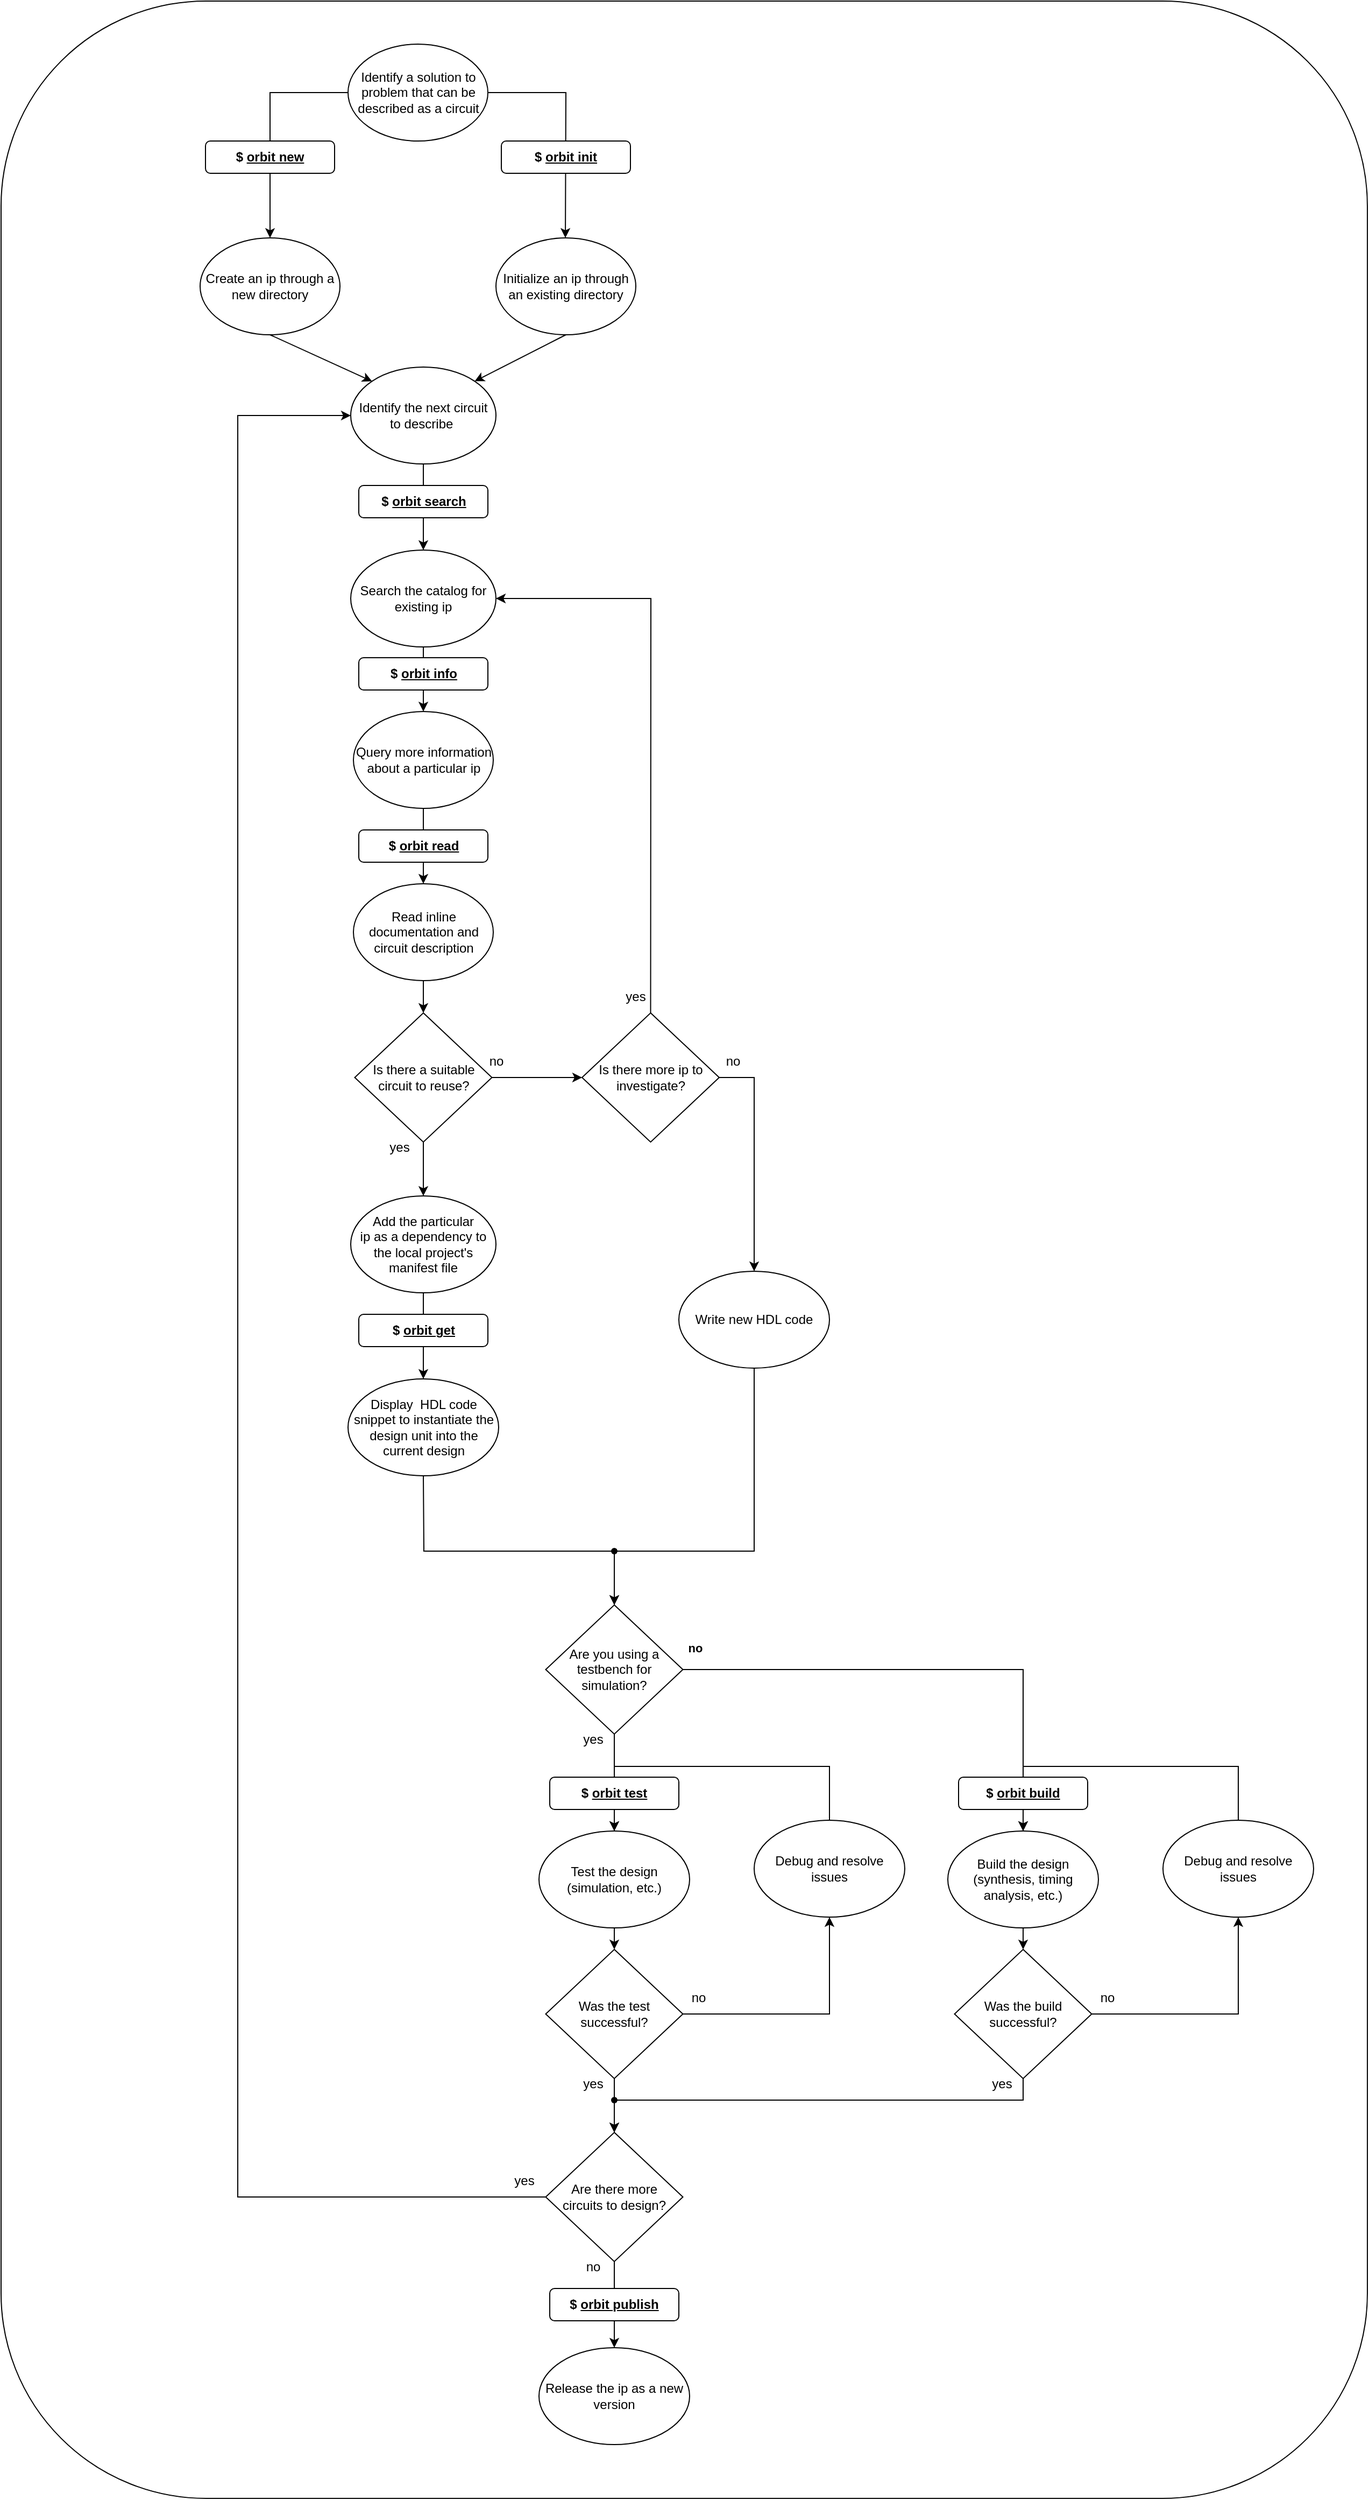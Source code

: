 <mxfile>
    <diagram name="Page-1" id="IcoCdJqZrx8V3Vge2kLJ">
        <mxGraphModel dx="628" dy="1550" grid="1" gridSize="10" guides="1" tooltips="1" connect="1" arrows="1" fold="1" page="1" pageScale="1" pageWidth="1100" pageHeight="850" math="0" shadow="0">
            <root>
                <mxCell id="0"/>
                <mxCell id="1" parent="0"/>
                <mxCell id="34" value="" style="rounded=1;whiteSpace=wrap;html=1;" parent="1" vertex="1">
                    <mxGeometry x="20" y="-30" width="1270" height="2320" as="geometry"/>
                </mxCell>
                <mxCell id="pTbuJ7iXgImnSBN9kEpl-4" value="Write new HDL code" style="ellipse;whiteSpace=wrap;html=1;" parent="1" vertex="1">
                    <mxGeometry x="650" y="1150" width="140" height="90" as="geometry"/>
                </mxCell>
                <mxCell id="pTbuJ7iXgImnSBN9kEpl-5" value="Search the catalog for existing ip" style="ellipse;whiteSpace=wrap;html=1;" parent="1" vertex="1">
                    <mxGeometry x="345" y="480" width="135" height="90" as="geometry"/>
                </mxCell>
                <mxCell id="pTbuJ7iXgImnSBN9kEpl-6" value="Identify the next circuit &lt;br&gt;to describe&amp;nbsp;" style="ellipse;whiteSpace=wrap;html=1;" parent="1" vertex="1">
                    <mxGeometry x="345" y="310" width="135" height="90" as="geometry"/>
                </mxCell>
                <mxCell id="pTbuJ7iXgImnSBN9kEpl-7" value="Query more information about a particular ip" style="ellipse;whiteSpace=wrap;html=1;" parent="1" vertex="1">
                    <mxGeometry x="347.5" y="630" width="130" height="90" as="geometry"/>
                </mxCell>
                <mxCell id="pTbuJ7iXgImnSBN9kEpl-8" value="Is there a suitable circuit to reuse?" style="rhombus;whiteSpace=wrap;html=1;" parent="1" vertex="1">
                    <mxGeometry x="348.75" y="910" width="127.5" height="120" as="geometry"/>
                </mxCell>
                <mxCell id="pTbuJ7iXgImnSBN9kEpl-9" value="Display&amp;nbsp; HDL code snippet to instantiate the design unit into the current design" style="ellipse;whiteSpace=wrap;html=1;" parent="1" vertex="1">
                    <mxGeometry x="342.5" y="1250" width="140" height="90" as="geometry"/>
                </mxCell>
                <mxCell id="pTbuJ7iXgImnSBN9kEpl-11" value="Create an ip through a new directory" style="ellipse;whiteSpace=wrap;html=1;" parent="1" vertex="1">
                    <mxGeometry x="205" y="190" width="130" height="90" as="geometry"/>
                </mxCell>
                <mxCell id="pTbuJ7iXgImnSBN9kEpl-12" value="Initialize an ip through an existing directory" style="ellipse;whiteSpace=wrap;html=1;" parent="1" vertex="1">
                    <mxGeometry x="480" y="190" width="130" height="90" as="geometry"/>
                </mxCell>
                <mxCell id="pTbuJ7iXgImnSBN9kEpl-13" value="" style="endArrow=classic;html=1;rounded=0;entryX=0.5;entryY=0;entryDx=0;entryDy=0;exitX=0;exitY=0.5;exitDx=0;exitDy=0;" parent="1" source="pTbuJ7iXgImnSBN9kEpl-76" target="pTbuJ7iXgImnSBN9kEpl-11" edge="1">
                    <mxGeometry width="50" height="50" relative="1" as="geometry">
                        <mxPoint x="270" y="50" as="sourcePoint"/>
                        <mxPoint x="360" y="80" as="targetPoint"/>
                        <Array as="points">
                            <mxPoint x="270" y="55"/>
                        </Array>
                    </mxGeometry>
                </mxCell>
                <mxCell id="pTbuJ7iXgImnSBN9kEpl-15" value="" style="endArrow=classic;html=1;rounded=0;entryX=0.5;entryY=0;entryDx=0;entryDy=0;exitX=1;exitY=0.5;exitDx=0;exitDy=0;" parent="1" source="pTbuJ7iXgImnSBN9kEpl-76" edge="1">
                    <mxGeometry width="50" height="50" relative="1" as="geometry">
                        <mxPoint x="540" y="30" as="sourcePoint"/>
                        <mxPoint x="544.52" y="190" as="targetPoint"/>
                        <Array as="points">
                            <mxPoint x="545" y="55"/>
                        </Array>
                    </mxGeometry>
                </mxCell>
                <mxCell id="pTbuJ7iXgImnSBN9kEpl-17" value="" style="endArrow=classic;html=1;rounded=0;exitX=0.5;exitY=1;exitDx=0;exitDy=0;entryX=0;entryY=0;entryDx=0;entryDy=0;" parent="1" source="pTbuJ7iXgImnSBN9kEpl-11" target="pTbuJ7iXgImnSBN9kEpl-6" edge="1">
                    <mxGeometry width="50" height="50" relative="1" as="geometry">
                        <mxPoint x="580" y="370" as="sourcePoint"/>
                        <mxPoint x="630" y="320" as="targetPoint"/>
                    </mxGeometry>
                </mxCell>
                <mxCell id="pTbuJ7iXgImnSBN9kEpl-18" value="" style="endArrow=classic;html=1;rounded=0;exitX=0.5;exitY=1;exitDx=0;exitDy=0;entryX=1;entryY=0;entryDx=0;entryDy=0;" parent="1" source="pTbuJ7iXgImnSBN9kEpl-12" target="pTbuJ7iXgImnSBN9kEpl-6" edge="1">
                    <mxGeometry width="50" height="50" relative="1" as="geometry">
                        <mxPoint x="280" y="290" as="sourcePoint"/>
                        <mxPoint x="375" y="333" as="targetPoint"/>
                    </mxGeometry>
                </mxCell>
                <mxCell id="pTbuJ7iXgImnSBN9kEpl-19" value="" style="endArrow=classic;html=1;rounded=0;exitX=0.5;exitY=1;exitDx=0;exitDy=0;" parent="1" source="pTbuJ7iXgImnSBN9kEpl-6" target="pTbuJ7iXgImnSBN9kEpl-5" edge="1">
                    <mxGeometry width="50" height="50" relative="1" as="geometry">
                        <mxPoint x="580" y="530" as="sourcePoint"/>
                        <mxPoint x="630" y="480" as="targetPoint"/>
                    </mxGeometry>
                </mxCell>
                <mxCell id="pTbuJ7iXgImnSBN9kEpl-21" value="" style="endArrow=classic;html=1;rounded=0;exitX=0.5;exitY=1;exitDx=0;exitDy=0;entryX=0.5;entryY=0;entryDx=0;entryDy=0;" parent="1" source="pTbuJ7iXgImnSBN9kEpl-5" target="pTbuJ7iXgImnSBN9kEpl-7" edge="1">
                    <mxGeometry width="50" height="50" relative="1" as="geometry">
                        <mxPoint x="580" y="630" as="sourcePoint"/>
                        <mxPoint x="630" y="580" as="targetPoint"/>
                    </mxGeometry>
                </mxCell>
                <mxCell id="pTbuJ7iXgImnSBN9kEpl-23" value="" style="endArrow=classic;html=1;rounded=0;exitX=0.5;exitY=1;exitDx=0;exitDy=0;entryX=0.5;entryY=0;entryDx=0;entryDy=0;" parent="1" source="pTbuJ7iXgImnSBN9kEpl-7" target="pTbuJ7iXgImnSBN9kEpl-29" edge="1">
                    <mxGeometry width="50" height="50" relative="1" as="geometry">
                        <mxPoint x="580" y="720" as="sourcePoint"/>
                        <mxPoint x="630" y="670" as="targetPoint"/>
                    </mxGeometry>
                </mxCell>
                <mxCell id="pTbuJ7iXgImnSBN9kEpl-24" value="" style="endArrow=classic;html=1;rounded=0;exitX=0.5;exitY=1;exitDx=0;exitDy=0;entryX=0.5;entryY=0;entryDx=0;entryDy=0;" parent="1" source="pTbuJ7iXgImnSBN9kEpl-41" target="pTbuJ7iXgImnSBN9kEpl-9" edge="1">
                    <mxGeometry width="50" height="50" relative="1" as="geometry">
                        <mxPoint x="412.5" y="1290" as="sourcePoint"/>
                        <mxPoint x="360" y="1425" as="targetPoint"/>
                    </mxGeometry>
                </mxCell>
                <mxCell id="pTbuJ7iXgImnSBN9kEpl-26" value="yes" style="text;html=1;align=center;verticalAlign=middle;resizable=0;points=[];autosize=1;strokeColor=none;fillColor=none;" parent="1" vertex="1">
                    <mxGeometry x="370" y="1020" width="40" height="30" as="geometry"/>
                </mxCell>
                <mxCell id="pTbuJ7iXgImnSBN9kEpl-29" value="Read inline documentation and circuit description" style="ellipse;whiteSpace=wrap;html=1;" parent="1" vertex="1">
                    <mxGeometry x="347.5" y="790" width="130" height="90" as="geometry"/>
                </mxCell>
                <mxCell id="pTbuJ7iXgImnSBN9kEpl-31" value="" style="endArrow=classic;html=1;rounded=0;exitX=0.5;exitY=1;exitDx=0;exitDy=0;entryX=0.5;entryY=0;entryDx=0;entryDy=0;" parent="1" source="pTbuJ7iXgImnSBN9kEpl-29" target="pTbuJ7iXgImnSBN9kEpl-8" edge="1">
                    <mxGeometry width="50" height="50" relative="1" as="geometry">
                        <mxPoint x="480" y="890" as="sourcePoint"/>
                        <mxPoint x="530" y="840" as="targetPoint"/>
                    </mxGeometry>
                </mxCell>
                <mxCell id="pTbuJ7iXgImnSBN9kEpl-35" value="Is there more ip to investigate?" style="rhombus;whiteSpace=wrap;html=1;" parent="1" vertex="1">
                    <mxGeometry x="560" y="910" width="127.5" height="120" as="geometry"/>
                </mxCell>
                <mxCell id="pTbuJ7iXgImnSBN9kEpl-36" value="" style="endArrow=classic;html=1;rounded=0;exitX=1;exitY=0.5;exitDx=0;exitDy=0;" parent="1" source="pTbuJ7iXgImnSBN9kEpl-8" target="pTbuJ7iXgImnSBN9kEpl-35" edge="1">
                    <mxGeometry width="50" height="50" relative="1" as="geometry">
                        <mxPoint x="510" y="810" as="sourcePoint"/>
                        <mxPoint x="560" y="760" as="targetPoint"/>
                    </mxGeometry>
                </mxCell>
                <mxCell id="pTbuJ7iXgImnSBN9kEpl-37" value="no" style="text;html=1;align=center;verticalAlign=middle;resizable=0;points=[];autosize=1;strokeColor=none;fillColor=none;" parent="1" vertex="1">
                    <mxGeometry x="460" y="940" width="40" height="30" as="geometry"/>
                </mxCell>
                <mxCell id="pTbuJ7iXgImnSBN9kEpl-38" value="" style="endArrow=classic;html=1;rounded=0;entryX=1;entryY=0.5;entryDx=0;entryDy=0;exitX=0.5;exitY=0;exitDx=0;exitDy=0;" parent="1" source="pTbuJ7iXgImnSBN9kEpl-35" target="pTbuJ7iXgImnSBN9kEpl-5" edge="1">
                    <mxGeometry width="50" height="50" relative="1" as="geometry">
                        <mxPoint x="640" y="890" as="sourcePoint"/>
                        <mxPoint x="610" y="620" as="targetPoint"/>
                        <Array as="points">
                            <mxPoint x="624" y="525"/>
                        </Array>
                    </mxGeometry>
                </mxCell>
                <mxCell id="pTbuJ7iXgImnSBN9kEpl-39" value="yes" style="text;html=1;strokeColor=none;fillColor=none;align=center;verticalAlign=middle;whiteSpace=wrap;rounded=0;" parent="1" vertex="1">
                    <mxGeometry x="580" y="880" width="60" height="30" as="geometry"/>
                </mxCell>
                <mxCell id="pTbuJ7iXgImnSBN9kEpl-41" value="Add the particular&lt;br&gt;ip as a dependency to the local project's manifest file" style="ellipse;whiteSpace=wrap;html=1;" parent="1" vertex="1">
                    <mxGeometry x="345" y="1080" width="135" height="90" as="geometry"/>
                </mxCell>
                <mxCell id="pTbuJ7iXgImnSBN9kEpl-44" value="" style="endArrow=classic;html=1;rounded=0;exitX=0.5;exitY=1;exitDx=0;exitDy=0;entryX=0.5;entryY=0;entryDx=0;entryDy=0;" parent="1" source="pTbuJ7iXgImnSBN9kEpl-8" target="pTbuJ7iXgImnSBN9kEpl-41" edge="1">
                    <mxGeometry width="50" height="50" relative="1" as="geometry">
                        <mxPoint x="510" y="1160" as="sourcePoint"/>
                        <mxPoint x="560" y="1110" as="targetPoint"/>
                    </mxGeometry>
                </mxCell>
                <mxCell id="pTbuJ7iXgImnSBN9kEpl-45" value="" style="endArrow=classic;html=1;rounded=0;exitX=1;exitY=0.5;exitDx=0;exitDy=0;entryX=0.5;entryY=0;entryDx=0;entryDy=0;" parent="1" source="pTbuJ7iXgImnSBN9kEpl-35" target="pTbuJ7iXgImnSBN9kEpl-4" edge="1">
                    <mxGeometry width="50" height="50" relative="1" as="geometry">
                        <mxPoint x="510" y="1030" as="sourcePoint"/>
                        <mxPoint x="560" y="980" as="targetPoint"/>
                        <Array as="points">
                            <mxPoint x="720" y="970"/>
                        </Array>
                    </mxGeometry>
                </mxCell>
                <mxCell id="pTbuJ7iXgImnSBN9kEpl-46" value="no" style="text;html=1;align=center;verticalAlign=middle;resizable=0;points=[];autosize=1;strokeColor=none;fillColor=none;" parent="1" vertex="1">
                    <mxGeometry x="680" y="940" width="40" height="30" as="geometry"/>
                </mxCell>
                <mxCell id="pTbuJ7iXgImnSBN9kEpl-50" value="" style="endArrow=classic;html=1;rounded=0;exitX=0.5;exitY=1;exitDx=0;exitDy=0;entryX=0.5;entryY=0;entryDx=0;entryDy=0;" parent="1" source="pTbuJ7iXgImnSBN9kEpl-9" target="2" edge="1">
                    <mxGeometry width="50" height="50" relative="1" as="geometry">
                        <mxPoint x="760" y="1230" as="sourcePoint"/>
                        <mxPoint x="540" y="1450" as="targetPoint"/>
                        <Array as="points">
                            <mxPoint x="413" y="1410"/>
                            <mxPoint x="590" y="1410"/>
                        </Array>
                    </mxGeometry>
                </mxCell>
                <mxCell id="pTbuJ7iXgImnSBN9kEpl-51" value="" style="endArrow=classic;html=1;rounded=0;exitX=0.5;exitY=1;exitDx=0;exitDy=0;entryX=0.5;entryY=0;entryDx=0;entryDy=0;" parent="1" source="pTbuJ7iXgImnSBN9kEpl-4" target="2" edge="1">
                    <mxGeometry width="50" height="50" relative="1" as="geometry">
                        <mxPoint x="760" y="1370" as="sourcePoint"/>
                        <mxPoint x="610" y="1460" as="targetPoint"/>
                        <Array as="points">
                            <mxPoint x="720" y="1320"/>
                            <mxPoint x="720" y="1410"/>
                            <mxPoint x="590" y="1410"/>
                        </Array>
                    </mxGeometry>
                </mxCell>
                <mxCell id="pTbuJ7iXgImnSBN9kEpl-66" value="Are there more &lt;br&gt;circuits to design?" style="rhombus;whiteSpace=wrap;html=1;" parent="1" vertex="1">
                    <mxGeometry x="526.25" y="1950" width="127.5" height="120" as="geometry"/>
                </mxCell>
                <mxCell id="pTbuJ7iXgImnSBN9kEpl-69" value="" style="endArrow=classic;html=1;rounded=0;entryX=0;entryY=0.5;entryDx=0;entryDy=0;exitX=0;exitY=0.5;exitDx=0;exitDy=0;" parent="1" source="pTbuJ7iXgImnSBN9kEpl-66" target="pTbuJ7iXgImnSBN9kEpl-6" edge="1">
                    <mxGeometry width="50" height="50" relative="1" as="geometry">
                        <mxPoint x="430" y="2310" as="sourcePoint"/>
                        <mxPoint x="230" y="350" as="targetPoint"/>
                        <Array as="points">
                            <mxPoint x="240" y="2010"/>
                            <mxPoint x="240" y="355"/>
                        </Array>
                    </mxGeometry>
                </mxCell>
                <mxCell id="pTbuJ7iXgImnSBN9kEpl-72" value="Release the ip as a new version" style="ellipse;whiteSpace=wrap;html=1;" parent="1" vertex="1">
                    <mxGeometry x="520" y="2150" width="140" height="90" as="geometry"/>
                </mxCell>
                <mxCell id="pTbuJ7iXgImnSBN9kEpl-73" value="" style="endArrow=classic;html=1;rounded=0;exitX=0.5;exitY=1;exitDx=0;exitDy=0;" parent="1" source="pTbuJ7iXgImnSBN9kEpl-66" target="pTbuJ7iXgImnSBN9kEpl-72" edge="1">
                    <mxGeometry width="50" height="50" relative="1" as="geometry">
                        <mxPoint x="630" y="2390" as="sourcePoint"/>
                        <mxPoint x="680" y="2340" as="targetPoint"/>
                    </mxGeometry>
                </mxCell>
                <mxCell id="pTbuJ7iXgImnSBN9kEpl-76" value="Identify a solution to problem that can be described as a circuit" style="ellipse;whiteSpace=wrap;html=1;" parent="1" vertex="1">
                    <mxGeometry x="342.5" y="10" width="130" height="90" as="geometry"/>
                </mxCell>
                <mxCell id="pTbuJ7iXgImnSBN9kEpl-77" value="" style="shape=waypoint;sketch=0;size=6;pointerEvents=1;points=[];fillColor=none;resizable=0;rotatable=0;perimeter=centerPerimeter;snapToPoint=1;" parent="1" vertex="1">
                    <mxGeometry x="580" y="1400" width="20" height="20" as="geometry"/>
                </mxCell>
                <mxCell id="2" value="Are you using a testbench for simulation?" style="rhombus;whiteSpace=wrap;html=1;" parent="1" vertex="1">
                    <mxGeometry x="526.25" y="1460" width="127.5" height="120" as="geometry"/>
                </mxCell>
                <mxCell id="3" value="" style="endArrow=classic;html=1;rounded=0;exitX=1;exitY=0.5;exitDx=0;exitDy=0;entryX=0.5;entryY=0;entryDx=0;entryDy=0;" parent="1" source="2" target="pTbuJ7iXgImnSBN9kEpl-54" edge="1">
                    <mxGeometry width="50" height="50" relative="1" as="geometry">
                        <mxPoint x="550" y="1590" as="sourcePoint"/>
                        <mxPoint x="1030" y="1600" as="targetPoint"/>
                        <Array as="points">
                            <mxPoint x="970" y="1520"/>
                        </Array>
                    </mxGeometry>
                </mxCell>
                <mxCell id="4" value="&lt;b&gt;no&lt;/b&gt;" style="edgeLabel;html=1;align=center;verticalAlign=middle;resizable=0;points=[];" parent="3" vertex="1" connectable="0">
                    <mxGeometry x="-0.118" relative="1" as="geometry">
                        <mxPoint x="-195" y="-20" as="offset"/>
                    </mxGeometry>
                </mxCell>
                <mxCell id="5" value="" style="endArrow=classic;html=1;rounded=0;exitX=0.5;exitY=0;exitDx=0;exitDy=0;entryX=0.5;entryY=0;entryDx=0;entryDy=0;" parent="1" source="7" target="6" edge="1">
                    <mxGeometry width="50" height="50" relative="1" as="geometry">
                        <mxPoint x="760" y="1620" as="sourcePoint"/>
                        <mxPoint x="730" y="1650" as="targetPoint"/>
                        <Array as="points">
                            <mxPoint x="790" y="1610"/>
                            <mxPoint x="590" y="1610"/>
                        </Array>
                    </mxGeometry>
                </mxCell>
                <mxCell id="6" value="Test the design (simulation, etc.)" style="ellipse;whiteSpace=wrap;html=1;" parent="1" vertex="1">
                    <mxGeometry x="520" y="1670" width="140" height="90" as="geometry"/>
                </mxCell>
                <mxCell id="7" value="Debug and resolve issues" style="ellipse;whiteSpace=wrap;html=1;" parent="1" vertex="1">
                    <mxGeometry x="720" y="1660" width="140" height="90" as="geometry"/>
                </mxCell>
                <mxCell id="8" value="" style="endArrow=classic;html=1;rounded=0;exitX=1;exitY=0.5;exitDx=0;exitDy=0;entryX=0.5;entryY=1;entryDx=0;entryDy=0;" parent="1" source="9" target="7" edge="1">
                    <mxGeometry width="50" height="50" relative="1" as="geometry">
                        <mxPoint x="750" y="1810" as="sourcePoint"/>
                        <mxPoint x="840" y="1840" as="targetPoint"/>
                        <Array as="points">
                            <mxPoint x="790" y="1840"/>
                        </Array>
                    </mxGeometry>
                </mxCell>
                <mxCell id="9" value="Was the test successful?" style="rhombus;whiteSpace=wrap;html=1;" parent="1" vertex="1">
                    <mxGeometry x="526.25" y="1780" width="127.5" height="120" as="geometry"/>
                </mxCell>
                <mxCell id="10" value="" style="endArrow=classic;html=1;rounded=0;exitX=0.5;exitY=1;exitDx=0;exitDy=0;entryX=0.5;entryY=0;entryDx=0;entryDy=0;" parent="1" source="6" target="9" edge="1">
                    <mxGeometry width="50" height="50" relative="1" as="geometry">
                        <mxPoint x="620" y="1750" as="sourcePoint"/>
                        <mxPoint x="810" y="1750" as="targetPoint"/>
                    </mxGeometry>
                </mxCell>
                <mxCell id="11" value="no" style="text;html=1;align=center;verticalAlign=middle;resizable=0;points=[];autosize=1;strokeColor=none;fillColor=none;" parent="1" vertex="1">
                    <mxGeometry x="647.5" y="1810" width="40" height="30" as="geometry"/>
                </mxCell>
                <mxCell id="12" value="" style="endArrow=classic;html=1;rounded=0;exitX=0.5;exitY=1;exitDx=0;exitDy=0;" parent="1" source="9" edge="1">
                    <mxGeometry width="50" height="50" relative="1" as="geometry">
                        <mxPoint x="470" y="1870" as="sourcePoint"/>
                        <mxPoint x="590" y="1950" as="targetPoint"/>
                    </mxGeometry>
                </mxCell>
                <mxCell id="13" value="yes" style="text;html=1;align=center;verticalAlign=middle;resizable=0;points=[];autosize=1;strokeColor=none;fillColor=none;" parent="1" vertex="1">
                    <mxGeometry x="550" y="1890" width="40" height="30" as="geometry"/>
                </mxCell>
                <mxCell id="15" value="" style="endArrow=classic;html=1;rounded=0;exitX=0.5;exitY=1;exitDx=0;exitDy=0;entryX=0.5;entryY=0;entryDx=0;entryDy=0;" parent="1" source="2" target="6" edge="1">
                    <mxGeometry width="50" height="50" relative="1" as="geometry">
                        <mxPoint x="589.5" y="1590" as="sourcePoint"/>
                        <mxPoint x="590" y="1660" as="targetPoint"/>
                    </mxGeometry>
                </mxCell>
                <mxCell id="16" value="yes" style="text;html=1;align=center;verticalAlign=middle;resizable=0;points=[];autosize=1;strokeColor=none;fillColor=none;" parent="1" vertex="1">
                    <mxGeometry x="550" y="1570" width="40" height="30" as="geometry"/>
                </mxCell>
                <mxCell id="pTbuJ7iXgImnSBN9kEpl-54" value="Build the design (synthesis, timing analysis, etc.)" style="ellipse;whiteSpace=wrap;html=1;" parent="1" vertex="1">
                    <mxGeometry x="900" y="1670" width="140" height="90" as="geometry"/>
                </mxCell>
                <mxCell id="pTbuJ7iXgImnSBN9kEpl-58" value="Debug and resolve issues" style="ellipse;whiteSpace=wrap;html=1;" parent="1" vertex="1">
                    <mxGeometry x="1100" y="1660" width="140" height="90" as="geometry"/>
                </mxCell>
                <mxCell id="pTbuJ7iXgImnSBN9kEpl-63" value="" style="endArrow=classic;html=1;rounded=0;exitX=0.5;exitY=0;exitDx=0;exitDy=0;entryX=0.5;entryY=0;entryDx=0;entryDy=0;" parent="1" source="pTbuJ7iXgImnSBN9kEpl-58" target="pTbuJ7iXgImnSBN9kEpl-54" edge="1">
                    <mxGeometry width="50" height="50" relative="1" as="geometry">
                        <mxPoint x="1140" y="1620" as="sourcePoint"/>
                        <mxPoint x="1110" y="1650" as="targetPoint"/>
                        <Array as="points">
                            <mxPoint x="1170" y="1610"/>
                            <mxPoint x="970" y="1610"/>
                        </Array>
                    </mxGeometry>
                </mxCell>
                <mxCell id="pTbuJ7iXgImnSBN9kEpl-59" value="" style="endArrow=classic;html=1;rounded=0;exitX=1;exitY=0.5;exitDx=0;exitDy=0;entryX=0.5;entryY=1;entryDx=0;entryDy=0;" parent="1" source="pTbuJ7iXgImnSBN9kEpl-61" target="pTbuJ7iXgImnSBN9kEpl-58" edge="1">
                    <mxGeometry width="50" height="50" relative="1" as="geometry">
                        <mxPoint x="1130" y="1810" as="sourcePoint"/>
                        <mxPoint x="1220" y="1840" as="targetPoint"/>
                        <Array as="points">
                            <mxPoint x="1170" y="1840"/>
                        </Array>
                    </mxGeometry>
                </mxCell>
                <mxCell id="pTbuJ7iXgImnSBN9kEpl-61" value="Was the build successful?" style="rhombus;whiteSpace=wrap;html=1;" parent="1" vertex="1">
                    <mxGeometry x="906.25" y="1780" width="127.5" height="120" as="geometry"/>
                </mxCell>
                <mxCell id="pTbuJ7iXgImnSBN9kEpl-62" value="" style="endArrow=classic;html=1;rounded=0;exitX=0.5;exitY=1;exitDx=0;exitDy=0;entryX=0.5;entryY=0;entryDx=0;entryDy=0;" parent="1" source="pTbuJ7iXgImnSBN9kEpl-54" target="pTbuJ7iXgImnSBN9kEpl-61" edge="1">
                    <mxGeometry width="50" height="50" relative="1" as="geometry">
                        <mxPoint x="1000" y="1750" as="sourcePoint"/>
                        <mxPoint x="1190" y="1750" as="targetPoint"/>
                    </mxGeometry>
                </mxCell>
                <mxCell id="pTbuJ7iXgImnSBN9kEpl-64" value="no" style="text;html=1;align=center;verticalAlign=middle;resizable=0;points=[];autosize=1;strokeColor=none;fillColor=none;" parent="1" vertex="1">
                    <mxGeometry x="1027.5" y="1810" width="40" height="30" as="geometry"/>
                </mxCell>
                <mxCell id="pTbuJ7iXgImnSBN9kEpl-67" value="" style="endArrow=classic;html=1;rounded=0;exitDx=0;exitDy=0;entryX=0.5;entryY=0;entryDx=0;entryDy=0;startArrow=none;" parent="1" source="23" target="pTbuJ7iXgImnSBN9kEpl-66" edge="1">
                    <mxGeometry width="50" height="50" relative="1" as="geometry">
                        <mxPoint x="910" y="1810" as="sourcePoint"/>
                        <mxPoint x="960" y="1760" as="targetPoint"/>
                        <Array as="points">
                            <mxPoint x="590" y="1920"/>
                        </Array>
                    </mxGeometry>
                </mxCell>
                <mxCell id="pTbuJ7iXgImnSBN9kEpl-68" value="yes" style="text;html=1;align=center;verticalAlign=middle;resizable=0;points=[];autosize=1;strokeColor=none;fillColor=none;" parent="1" vertex="1">
                    <mxGeometry x="930" y="1890" width="40" height="30" as="geometry"/>
                </mxCell>
                <mxCell id="21" value="yes" style="text;html=1;align=center;verticalAlign=middle;resizable=0;points=[];autosize=1;strokeColor=none;fillColor=none;" parent="1" vertex="1">
                    <mxGeometry x="486.25" y="1980" width="40" height="30" as="geometry"/>
                </mxCell>
                <mxCell id="22" value="no" style="text;html=1;align=center;verticalAlign=middle;resizable=0;points=[];autosize=1;strokeColor=none;fillColor=none;" parent="1" vertex="1">
                    <mxGeometry x="550" y="2060" width="40" height="30" as="geometry"/>
                </mxCell>
                <mxCell id="24" value="" style="endArrow=none;html=1;rounded=0;exitX=0.5;exitY=1;exitDx=0;exitDy=0;entryDx=0;entryDy=0;" parent="1" source="pTbuJ7iXgImnSBN9kEpl-61" target="23" edge="1">
                    <mxGeometry width="50" height="50" relative="1" as="geometry">
                        <mxPoint x="970" y="1900" as="sourcePoint"/>
                        <mxPoint x="590" y="1950" as="targetPoint"/>
                        <Array as="points">
                            <mxPoint x="970" y="1920"/>
                        </Array>
                    </mxGeometry>
                </mxCell>
                <mxCell id="23" value="" style="shape=waypoint;sketch=0;size=6;pointerEvents=1;points=[];fillColor=none;resizable=0;rotatable=0;perimeter=centerPerimeter;snapToPoint=1;" parent="1" vertex="1">
                    <mxGeometry x="580" y="1910" width="20" height="20" as="geometry"/>
                </mxCell>
                <mxCell id="25" value="&lt;b&gt;$ &lt;u&gt;orbit new&lt;/u&gt;&lt;/b&gt;" style="rounded=1;whiteSpace=wrap;html=1;" parent="1" vertex="1">
                    <mxGeometry x="210" y="100" width="120" height="30" as="geometry"/>
                </mxCell>
                <mxCell id="26" value="&lt;b&gt;$ &lt;u&gt;orbit init&lt;/u&gt;&lt;/b&gt;" style="rounded=1;whiteSpace=wrap;html=1;" parent="1" vertex="1">
                    <mxGeometry x="485" y="100" width="120" height="30" as="geometry"/>
                </mxCell>
                <mxCell id="27" value="&lt;b&gt;$ &lt;u&gt;orbit search&lt;/u&gt;&lt;/b&gt;" style="rounded=1;whiteSpace=wrap;html=1;" parent="1" vertex="1">
                    <mxGeometry x="352.5" y="420" width="120" height="30" as="geometry"/>
                </mxCell>
                <mxCell id="28" value="&lt;b&gt;$ &lt;u&gt;orbit info&lt;/u&gt;&lt;/b&gt;" style="rounded=1;whiteSpace=wrap;html=1;" parent="1" vertex="1">
                    <mxGeometry x="352.5" y="580" width="120" height="30" as="geometry"/>
                </mxCell>
                <mxCell id="29" value="&lt;b&gt;$ &lt;u&gt;orbit read&lt;/u&gt;&lt;/b&gt;" style="rounded=1;whiteSpace=wrap;html=1;" parent="1" vertex="1">
                    <mxGeometry x="352.5" y="740" width="120" height="30" as="geometry"/>
                </mxCell>
                <mxCell id="30" value="&lt;b&gt;$ &lt;u&gt;orbit get&lt;/u&gt;&lt;/b&gt;" style="rounded=1;whiteSpace=wrap;html=1;" parent="1" vertex="1">
                    <mxGeometry x="352.5" y="1190" width="120" height="30" as="geometry"/>
                </mxCell>
                <mxCell id="31" value="&lt;b&gt;$ &lt;u&gt;orbit test&lt;/u&gt;&lt;/b&gt;" style="rounded=1;whiteSpace=wrap;html=1;" parent="1" vertex="1">
                    <mxGeometry x="530" y="1620" width="120" height="30" as="geometry"/>
                </mxCell>
                <mxCell id="32" value="&lt;b&gt;$ &lt;u&gt;orbit build&lt;/u&gt;&lt;/b&gt;" style="rounded=1;whiteSpace=wrap;html=1;" parent="1" vertex="1">
                    <mxGeometry x="910" y="1620" width="120" height="30" as="geometry"/>
                </mxCell>
                <mxCell id="33" value="&lt;b&gt;$ &lt;u&gt;orbit publish&lt;/u&gt;&lt;/b&gt;" style="rounded=1;whiteSpace=wrap;html=1;" parent="1" vertex="1">
                    <mxGeometry x="530" y="2095" width="120" height="30" as="geometry"/>
                </mxCell>
            </root>
        </mxGraphModel>
    </diagram>
</mxfile>